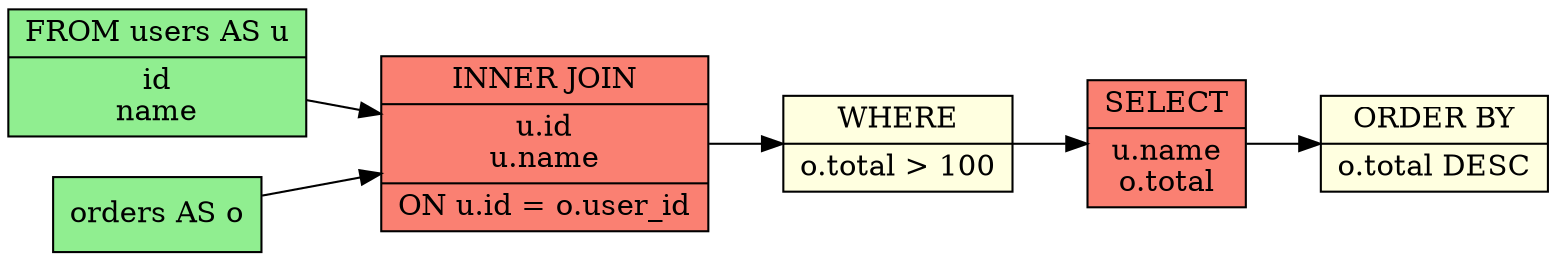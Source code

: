digraph schema_flow {
  rankdir=LR;
  node [shape=record];

  // Source tables
  node_0 [label="FROM users AS u|id\nname", style=filled, fillcolor=lightgreen];

  node_1 [label="orders AS o", style=filled, fillcolor=lightgreen];
  // Operations
  node_3 [label="WHERE|o.total \> 100", style=filled, fillcolor=lightyellow];
  node_4 [label="SELECT|u.name\no.total", style=filled, fillcolor=salmon];
  node_5 [label="ORDER BY|o.total DESC", style=filled, fillcolor=lightyellow];

  // Data flow edges

  // JOIN operations with table info
  node_2 [label="INNER JOIN|u.id\nu.name|ON u.id = o.user_id", style=filled, fillcolor=salmon];
  node_0 -> node_2;
  node_1 -> node_2;
  node_2 -> node_3;
  node_3 -> node_4;
  node_4 -> node_5;
}